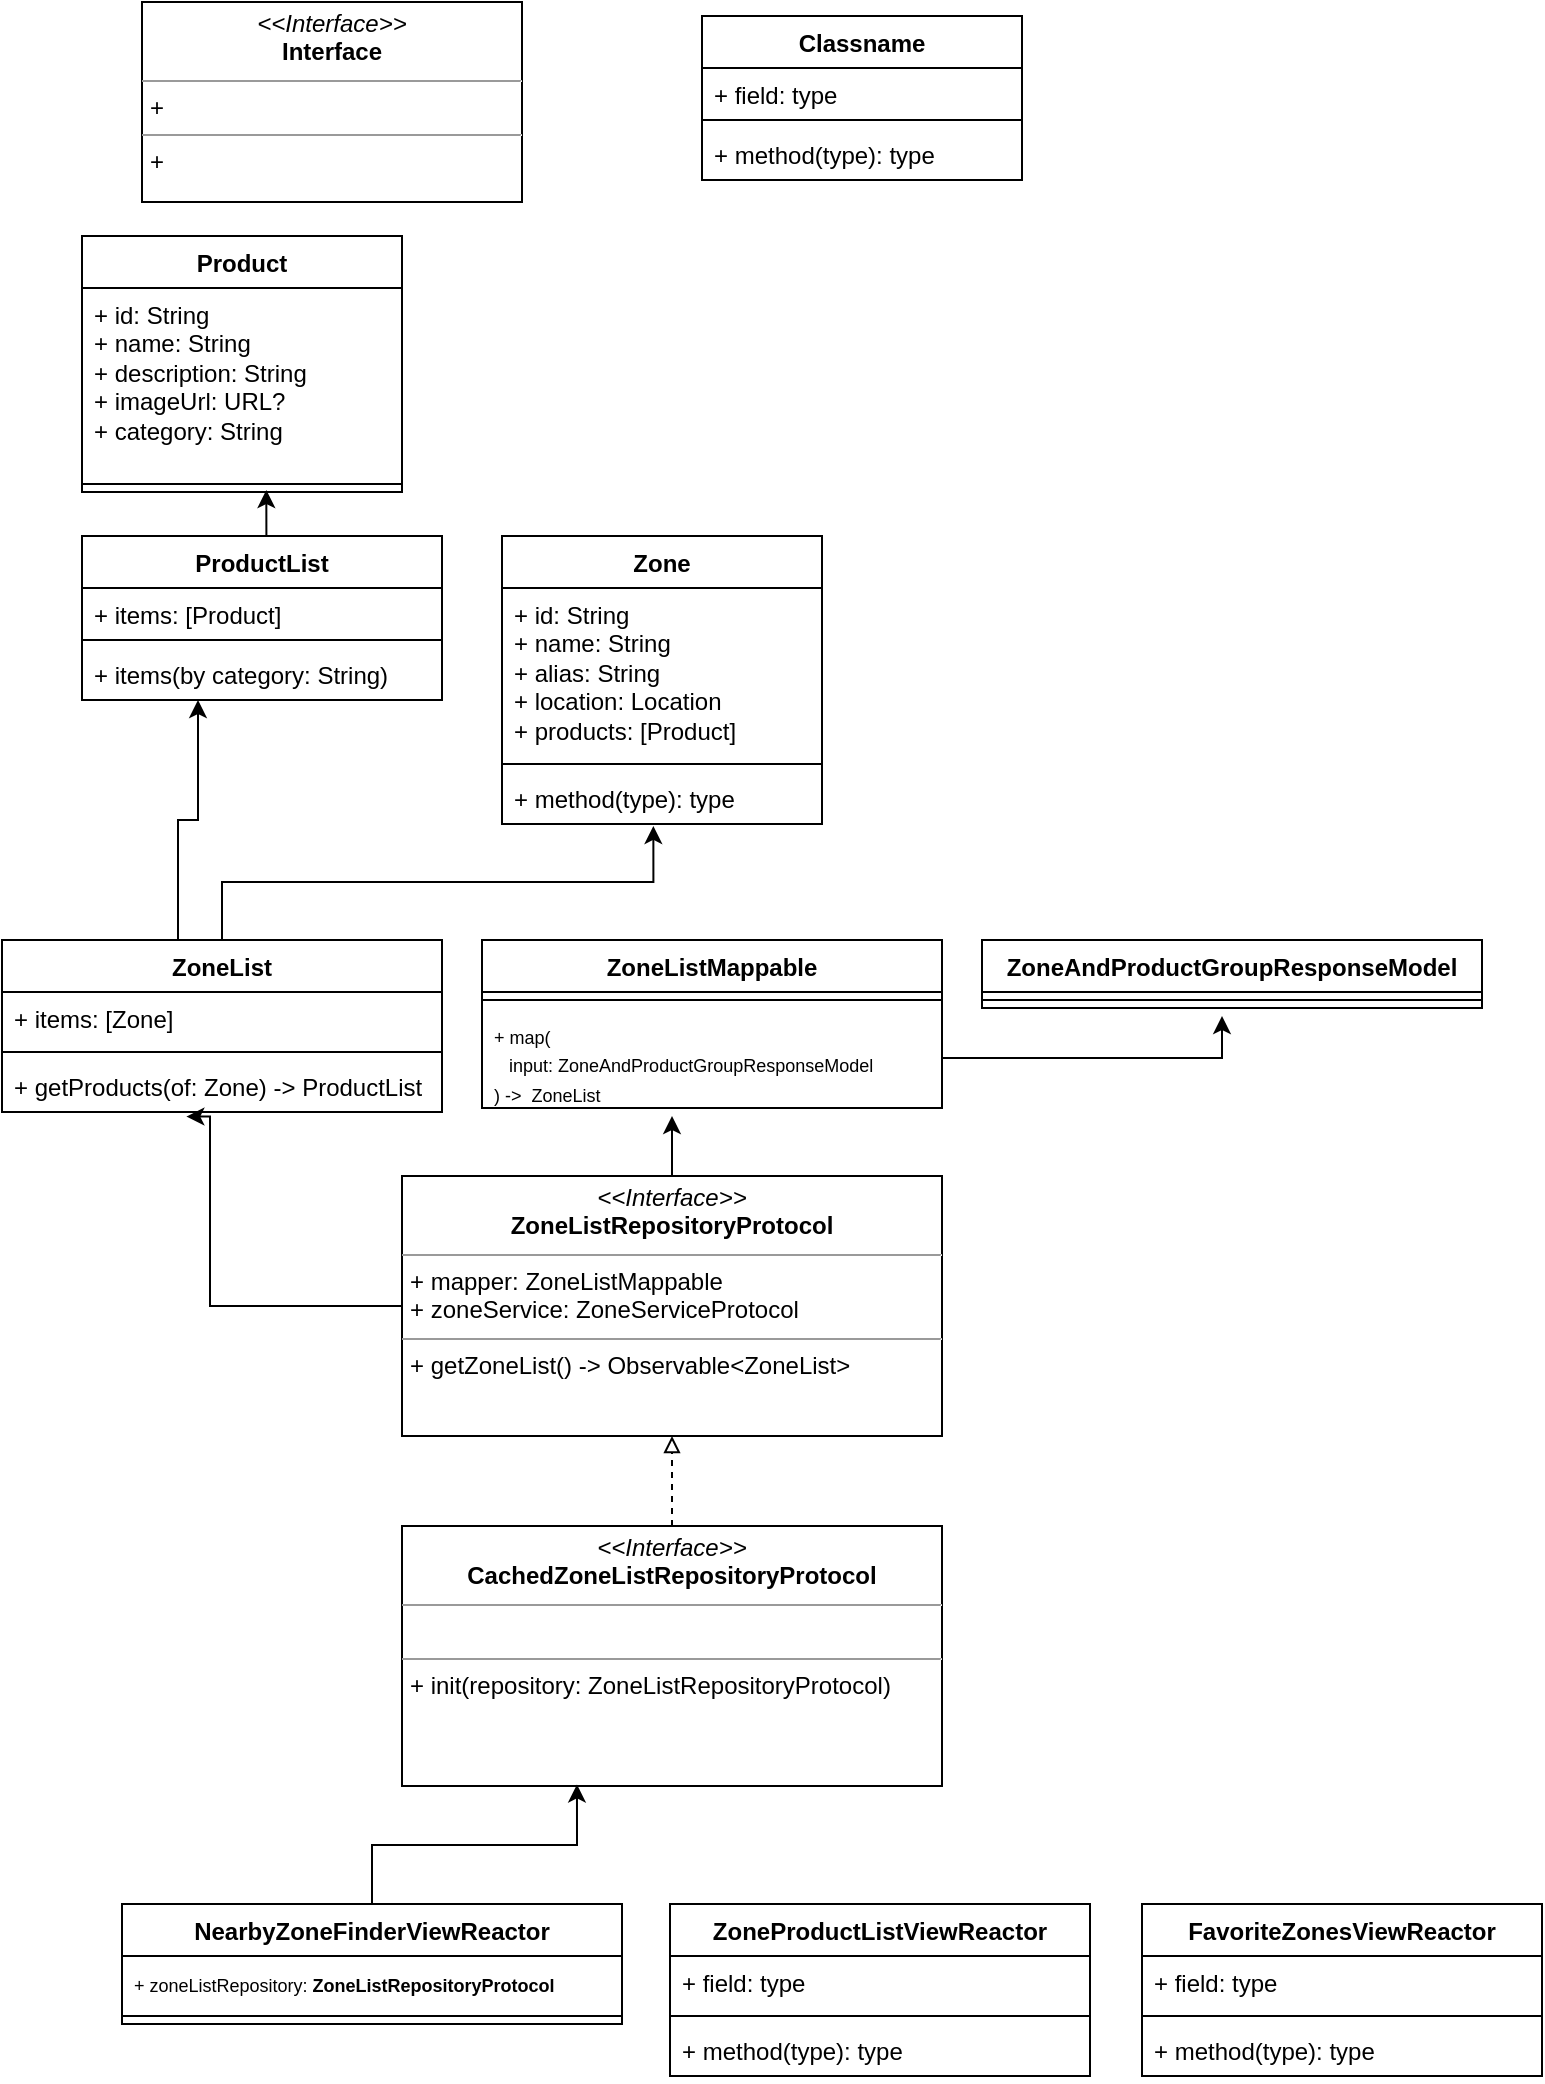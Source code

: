 <mxfile version="22.0.4" type="github">
  <diagram id="C5RBs43oDa-KdzZeNtuy" name="Class">
    <mxGraphModel dx="954" dy="1811" grid="1" gridSize="10" guides="1" tooltips="1" connect="1" arrows="1" fold="1" page="1" pageScale="1" pageWidth="827" pageHeight="1169" math="0" shadow="0">
      <root>
        <mxCell id="WIyWlLk6GJQsqaUBKTNV-0" />
        <mxCell id="WIyWlLk6GJQsqaUBKTNV-1" parent="WIyWlLk6GJQsqaUBKTNV-0" />
        <mxCell id="mL3Gv7UYM2EhH2xch4jW-1" value="&lt;p style=&quot;margin:0px;margin-top:4px;text-align:center;&quot;&gt;&lt;i&gt;&amp;lt;&amp;lt;Interface&amp;gt;&amp;gt;&lt;/i&gt;&lt;br&gt;&lt;b&gt;Interface&lt;/b&gt;&lt;/p&gt;&lt;hr size=&quot;1&quot;&gt;&lt;p style=&quot;margin:0px;margin-left:4px;&quot;&gt;+&amp;nbsp;&lt;br&gt;&lt;/p&gt;&lt;hr size=&quot;1&quot;&gt;&lt;p style=&quot;margin:0px;margin-left:4px;&quot;&gt;+&amp;nbsp;&lt;br&gt;&lt;/p&gt;" style="verticalAlign=top;align=left;overflow=fill;fontSize=12;fontFamily=Helvetica;html=1;whiteSpace=wrap;" parent="WIyWlLk6GJQsqaUBKTNV-1" vertex="1">
          <mxGeometry x="100" y="-307" width="190" height="100" as="geometry" />
        </mxCell>
        <mxCell id="mL3Gv7UYM2EhH2xch4jW-2" value="Classname" style="swimlane;fontStyle=1;align=center;verticalAlign=top;childLayout=stackLayout;horizontal=1;startSize=26;horizontalStack=0;resizeParent=1;resizeParentMax=0;resizeLast=0;collapsible=1;marginBottom=0;whiteSpace=wrap;html=1;" parent="WIyWlLk6GJQsqaUBKTNV-1" vertex="1">
          <mxGeometry x="380" y="-300" width="160" height="82" as="geometry" />
        </mxCell>
        <mxCell id="mL3Gv7UYM2EhH2xch4jW-3" value="+ field: type" style="text;strokeColor=none;fillColor=none;align=left;verticalAlign=top;spacingLeft=4;spacingRight=4;overflow=hidden;rotatable=0;points=[[0,0.5],[1,0.5]];portConstraint=eastwest;whiteSpace=wrap;html=1;" parent="mL3Gv7UYM2EhH2xch4jW-2" vertex="1">
          <mxGeometry y="26" width="160" height="22" as="geometry" />
        </mxCell>
        <mxCell id="mL3Gv7UYM2EhH2xch4jW-4" value="" style="line;strokeWidth=1;fillColor=none;align=left;verticalAlign=middle;spacingTop=-1;spacingLeft=3;spacingRight=3;rotatable=0;labelPosition=right;points=[];portConstraint=eastwest;strokeColor=inherit;" parent="mL3Gv7UYM2EhH2xch4jW-2" vertex="1">
          <mxGeometry y="48" width="160" height="8" as="geometry" />
        </mxCell>
        <mxCell id="mL3Gv7UYM2EhH2xch4jW-5" value="+ method(type): type" style="text;strokeColor=none;fillColor=none;align=left;verticalAlign=top;spacingLeft=4;spacingRight=4;overflow=hidden;rotatable=0;points=[[0,0.5],[1,0.5]];portConstraint=eastwest;whiteSpace=wrap;html=1;" parent="mL3Gv7UYM2EhH2xch4jW-2" vertex="1">
          <mxGeometry y="56" width="160" height="26" as="geometry" />
        </mxCell>
        <mxCell id="mL3Gv7UYM2EhH2xch4jW-6" value="NearbyZoneFinderViewReactor" style="swimlane;fontStyle=1;align=center;verticalAlign=top;childLayout=stackLayout;horizontal=1;startSize=26;horizontalStack=0;resizeParent=1;resizeParentMax=0;resizeLast=0;collapsible=1;marginBottom=0;whiteSpace=wrap;html=1;" parent="WIyWlLk6GJQsqaUBKTNV-1" vertex="1">
          <mxGeometry x="90" y="644" width="250" height="60" as="geometry" />
        </mxCell>
        <mxCell id="mL3Gv7UYM2EhH2xch4jW-7" value="&lt;font style=&quot;font-size: 9px;&quot;&gt;+ zoneListRepository:&amp;nbsp;&lt;b style=&quot;border-color: var(--border-color); text-align: center; font-size: 9px;&quot;&gt;ZoneListRepositoryProtocol&lt;/b&gt;&lt;/font&gt;" style="text;strokeColor=none;fillColor=none;align=left;verticalAlign=top;spacingLeft=4;spacingRight=4;overflow=hidden;rotatable=0;points=[[0,0.5],[1,0.5]];portConstraint=eastwest;whiteSpace=wrap;html=1;" parent="mL3Gv7UYM2EhH2xch4jW-6" vertex="1">
          <mxGeometry y="26" width="250" height="26" as="geometry" />
        </mxCell>
        <mxCell id="mL3Gv7UYM2EhH2xch4jW-8" value="" style="line;strokeWidth=1;fillColor=none;align=left;verticalAlign=middle;spacingTop=-1;spacingLeft=3;spacingRight=3;rotatable=0;labelPosition=right;points=[];portConstraint=eastwest;strokeColor=inherit;" parent="mL3Gv7UYM2EhH2xch4jW-6" vertex="1">
          <mxGeometry y="52" width="250" height="8" as="geometry" />
        </mxCell>
        <mxCell id="mL3Gv7UYM2EhH2xch4jW-10" value="ZoneProductListViewReactor" style="swimlane;fontStyle=1;align=center;verticalAlign=top;childLayout=stackLayout;horizontal=1;startSize=26;horizontalStack=0;resizeParent=1;resizeParentMax=0;resizeLast=0;collapsible=1;marginBottom=0;whiteSpace=wrap;html=1;" parent="WIyWlLk6GJQsqaUBKTNV-1" vertex="1">
          <mxGeometry x="364" y="644" width="210" height="86" as="geometry" />
        </mxCell>
        <mxCell id="mL3Gv7UYM2EhH2xch4jW-11" value="+ field: type" style="text;strokeColor=none;fillColor=none;align=left;verticalAlign=top;spacingLeft=4;spacingRight=4;overflow=hidden;rotatable=0;points=[[0,0.5],[1,0.5]];portConstraint=eastwest;whiteSpace=wrap;html=1;" parent="mL3Gv7UYM2EhH2xch4jW-10" vertex="1">
          <mxGeometry y="26" width="210" height="26" as="geometry" />
        </mxCell>
        <mxCell id="mL3Gv7UYM2EhH2xch4jW-12" value="" style="line;strokeWidth=1;fillColor=none;align=left;verticalAlign=middle;spacingTop=-1;spacingLeft=3;spacingRight=3;rotatable=0;labelPosition=right;points=[];portConstraint=eastwest;strokeColor=inherit;" parent="mL3Gv7UYM2EhH2xch4jW-10" vertex="1">
          <mxGeometry y="52" width="210" height="8" as="geometry" />
        </mxCell>
        <mxCell id="mL3Gv7UYM2EhH2xch4jW-13" value="+ method(type): type" style="text;strokeColor=none;fillColor=none;align=left;verticalAlign=top;spacingLeft=4;spacingRight=4;overflow=hidden;rotatable=0;points=[[0,0.5],[1,0.5]];portConstraint=eastwest;whiteSpace=wrap;html=1;" parent="mL3Gv7UYM2EhH2xch4jW-10" vertex="1">
          <mxGeometry y="60" width="210" height="26" as="geometry" />
        </mxCell>
        <mxCell id="mL3Gv7UYM2EhH2xch4jW-14" value="FavoriteZonesViewReactor" style="swimlane;fontStyle=1;align=center;verticalAlign=top;childLayout=stackLayout;horizontal=1;startSize=26;horizontalStack=0;resizeParent=1;resizeParentMax=0;resizeLast=0;collapsible=1;marginBottom=0;whiteSpace=wrap;html=1;" parent="WIyWlLk6GJQsqaUBKTNV-1" vertex="1">
          <mxGeometry x="600" y="644" width="200" height="86" as="geometry" />
        </mxCell>
        <mxCell id="mL3Gv7UYM2EhH2xch4jW-15" value="+ field: type" style="text;strokeColor=none;fillColor=none;align=left;verticalAlign=top;spacingLeft=4;spacingRight=4;overflow=hidden;rotatable=0;points=[[0,0.5],[1,0.5]];portConstraint=eastwest;whiteSpace=wrap;html=1;" parent="mL3Gv7UYM2EhH2xch4jW-14" vertex="1">
          <mxGeometry y="26" width="200" height="26" as="geometry" />
        </mxCell>
        <mxCell id="mL3Gv7UYM2EhH2xch4jW-16" value="" style="line;strokeWidth=1;fillColor=none;align=left;verticalAlign=middle;spacingTop=-1;spacingLeft=3;spacingRight=3;rotatable=0;labelPosition=right;points=[];portConstraint=eastwest;strokeColor=inherit;" parent="mL3Gv7UYM2EhH2xch4jW-14" vertex="1">
          <mxGeometry y="52" width="200" height="8" as="geometry" />
        </mxCell>
        <mxCell id="mL3Gv7UYM2EhH2xch4jW-17" value="+ method(type): type" style="text;strokeColor=none;fillColor=none;align=left;verticalAlign=top;spacingLeft=4;spacingRight=4;overflow=hidden;rotatable=0;points=[[0,0.5],[1,0.5]];portConstraint=eastwest;whiteSpace=wrap;html=1;" parent="mL3Gv7UYM2EhH2xch4jW-14" vertex="1">
          <mxGeometry y="60" width="200" height="26" as="geometry" />
        </mxCell>
        <mxCell id="mL3Gv7UYM2EhH2xch4jW-18" value="ZoneAndProductGroupResponseModel" style="swimlane;fontStyle=1;align=center;verticalAlign=top;childLayout=stackLayout;horizontal=1;startSize=26;horizontalStack=0;resizeParent=1;resizeParentMax=0;resizeLast=0;collapsible=1;marginBottom=0;whiteSpace=wrap;html=1;" parent="WIyWlLk6GJQsqaUBKTNV-1" vertex="1">
          <mxGeometry x="520" y="162" width="250" height="34" as="geometry" />
        </mxCell>
        <mxCell id="mL3Gv7UYM2EhH2xch4jW-20" value="" style="line;strokeWidth=1;fillColor=none;align=left;verticalAlign=middle;spacingTop=-1;spacingLeft=3;spacingRight=3;rotatable=0;labelPosition=right;points=[];portConstraint=eastwest;strokeColor=inherit;" parent="mL3Gv7UYM2EhH2xch4jW-18" vertex="1">
          <mxGeometry y="26" width="250" height="8" as="geometry" />
        </mxCell>
        <mxCell id="mL3Gv7UYM2EhH2xch4jW-37" style="edgeStyle=orthogonalEdgeStyle;rounded=0;orthogonalLoop=1;jettySize=auto;html=1;" parent="WIyWlLk6GJQsqaUBKTNV-1" source="mL3Gv7UYM2EhH2xch4jW-26" edge="1">
          <mxGeometry relative="1" as="geometry">
            <mxPoint x="365" y="250" as="targetPoint" />
          </mxGeometry>
        </mxCell>
        <mxCell id="mL3Gv7UYM2EhH2xch4jW-26" value="&lt;p style=&quot;margin:0px;margin-top:4px;text-align:center;&quot;&gt;&lt;i&gt;&amp;lt;&amp;lt;Interface&amp;gt;&amp;gt;&lt;/i&gt;&lt;br&gt;&lt;b&gt;ZoneListRepositoryProtocol&lt;/b&gt;&lt;/p&gt;&lt;hr size=&quot;1&quot;&gt;&lt;p style=&quot;margin:0px;margin-left:4px;&quot;&gt;+ mapper: ZoneListMappable&lt;/p&gt;&lt;p style=&quot;margin:0px;margin-left:4px;&quot;&gt;+ zoneService: ZoneServiceProtocol&lt;br&gt;&lt;/p&gt;&lt;hr size=&quot;1&quot;&gt;&lt;p style=&quot;margin:0px;margin-left:4px;&quot;&gt;+ getZoneList() -&amp;gt; Observable&amp;lt;ZoneList&amp;gt;&lt;br&gt;&lt;/p&gt;&lt;p style=&quot;margin:0px;margin-left:4px;&quot;&gt;&lt;br&gt;&lt;/p&gt;" style="verticalAlign=top;align=left;overflow=fill;fontSize=12;fontFamily=Helvetica;html=1;whiteSpace=wrap;" parent="WIyWlLk6GJQsqaUBKTNV-1" vertex="1">
          <mxGeometry x="230" y="280" width="270" height="130" as="geometry" />
        </mxCell>
        <mxCell id="mL3Gv7UYM2EhH2xch4jW-56" style="edgeStyle=orthogonalEdgeStyle;rounded=0;orthogonalLoop=1;jettySize=auto;html=1;" parent="WIyWlLk6GJQsqaUBKTNV-1" edge="1">
          <mxGeometry relative="1" as="geometry">
            <mxPoint x="128" y="42.0" as="targetPoint" />
            <mxPoint x="118" y="162.0" as="sourcePoint" />
            <Array as="points">
              <mxPoint x="118" y="102" />
              <mxPoint x="128" y="102" />
            </Array>
          </mxGeometry>
        </mxCell>
        <mxCell id="mL3Gv7UYM2EhH2xch4jW-27" value="ZoneList" style="swimlane;fontStyle=1;align=center;verticalAlign=top;childLayout=stackLayout;horizontal=1;startSize=26;horizontalStack=0;resizeParent=1;resizeParentMax=0;resizeLast=0;collapsible=1;marginBottom=0;whiteSpace=wrap;html=1;" parent="WIyWlLk6GJQsqaUBKTNV-1" vertex="1">
          <mxGeometry x="30" y="162" width="220" height="86" as="geometry" />
        </mxCell>
        <mxCell id="mL3Gv7UYM2EhH2xch4jW-28" value="+ items: [Zone]" style="text;strokeColor=none;fillColor=none;align=left;verticalAlign=top;spacingLeft=4;spacingRight=4;overflow=hidden;rotatable=0;points=[[0,0.5],[1,0.5]];portConstraint=eastwest;whiteSpace=wrap;html=1;" parent="mL3Gv7UYM2EhH2xch4jW-27" vertex="1">
          <mxGeometry y="26" width="220" height="26" as="geometry" />
        </mxCell>
        <mxCell id="mL3Gv7UYM2EhH2xch4jW-29" value="" style="line;strokeWidth=1;fillColor=none;align=left;verticalAlign=middle;spacingTop=-1;spacingLeft=3;spacingRight=3;rotatable=0;labelPosition=right;points=[];portConstraint=eastwest;strokeColor=inherit;" parent="mL3Gv7UYM2EhH2xch4jW-27" vertex="1">
          <mxGeometry y="52" width="220" height="8" as="geometry" />
        </mxCell>
        <mxCell id="mL3Gv7UYM2EhH2xch4jW-30" value="+ getProducts(of: Zone) -&amp;gt; ProductList" style="text;strokeColor=none;fillColor=none;align=left;verticalAlign=top;spacingLeft=4;spacingRight=4;overflow=hidden;rotatable=0;points=[[0,0.5],[1,0.5]];portConstraint=eastwest;whiteSpace=wrap;html=1;" parent="mL3Gv7UYM2EhH2xch4jW-27" vertex="1">
          <mxGeometry y="60" width="220" height="26" as="geometry" />
        </mxCell>
        <mxCell id="mL3Gv7UYM2EhH2xch4jW-33" value="ZoneListMappable" style="swimlane;fontStyle=1;align=center;verticalAlign=top;childLayout=stackLayout;horizontal=1;startSize=26;horizontalStack=0;resizeParent=1;resizeParentMax=0;resizeLast=0;collapsible=1;marginBottom=0;whiteSpace=wrap;html=1;" parent="WIyWlLk6GJQsqaUBKTNV-1" vertex="1">
          <mxGeometry x="270" y="162" width="230" height="84" as="geometry" />
        </mxCell>
        <mxCell id="mL3Gv7UYM2EhH2xch4jW-35" value="" style="line;strokeWidth=1;fillColor=none;align=left;verticalAlign=middle;spacingTop=-1;spacingLeft=3;spacingRight=3;rotatable=0;labelPosition=right;points=[];portConstraint=eastwest;strokeColor=inherit;" parent="mL3Gv7UYM2EhH2xch4jW-33" vertex="1">
          <mxGeometry y="26" width="230" height="8" as="geometry" />
        </mxCell>
        <mxCell id="mL3Gv7UYM2EhH2xch4jW-39" style="edgeStyle=orthogonalEdgeStyle;rounded=0;orthogonalLoop=1;jettySize=auto;html=1;" parent="mL3Gv7UYM2EhH2xch4jW-33" source="mL3Gv7UYM2EhH2xch4jW-36" edge="1">
          <mxGeometry relative="1" as="geometry">
            <mxPoint x="370" y="38" as="targetPoint" />
            <Array as="points">
              <mxPoint x="370" y="59" />
            </Array>
          </mxGeometry>
        </mxCell>
        <mxCell id="mL3Gv7UYM2EhH2xch4jW-36" value="&lt;font style=&quot;font-size: 9px;&quot;&gt;+ map(&lt;br&gt;&amp;nbsp; &amp;nbsp;input:&amp;nbsp;&lt;font style=&quot;font-size: 9px;&quot;&gt;ZoneAndProductGroupResponseModel&lt;/font&gt;&lt;br style=&quot;font-size: 9px;&quot;&gt;) -&amp;gt;&amp;nbsp; ZoneList&lt;/font&gt;" style="text;strokeColor=none;fillColor=none;align=left;verticalAlign=top;spacingLeft=4;spacingRight=4;overflow=hidden;rotatable=0;points=[[0,0.5],[1,0.5]];portConstraint=eastwest;whiteSpace=wrap;html=1;" parent="mL3Gv7UYM2EhH2xch4jW-33" vertex="1">
          <mxGeometry y="34" width="230" height="50" as="geometry" />
        </mxCell>
        <mxCell id="mL3Gv7UYM2EhH2xch4jW-38" style="edgeStyle=orthogonalEdgeStyle;rounded=0;orthogonalLoop=1;jettySize=auto;html=1;entryX=0.419;entryY=1.088;entryDx=0;entryDy=0;entryPerimeter=0;exitX=0;exitY=0.5;exitDx=0;exitDy=0;" parent="WIyWlLk6GJQsqaUBKTNV-1" source="mL3Gv7UYM2EhH2xch4jW-26" target="mL3Gv7UYM2EhH2xch4jW-30" edge="1">
          <mxGeometry relative="1" as="geometry">
            <Array as="points">
              <mxPoint x="134" y="345" />
            </Array>
          </mxGeometry>
        </mxCell>
        <mxCell id="mL3Gv7UYM2EhH2xch4jW-41" value="Product" style="swimlane;fontStyle=1;align=center;verticalAlign=top;childLayout=stackLayout;horizontal=1;startSize=26;horizontalStack=0;resizeParent=1;resizeParentMax=0;resizeLast=0;collapsible=1;marginBottom=0;whiteSpace=wrap;html=1;" parent="WIyWlLk6GJQsqaUBKTNV-1" vertex="1">
          <mxGeometry x="70" y="-190" width="160" height="128" as="geometry" />
        </mxCell>
        <mxCell id="mL3Gv7UYM2EhH2xch4jW-42" value="+ id: String&lt;br style=&quot;border-color: var(--border-color);&quot;&gt;+ name: String&lt;br&gt;+ description: String&lt;br&gt;+&amp;nbsp;imageUrl: URL?&lt;br&gt;+ category: String" style="text;strokeColor=none;fillColor=none;align=left;verticalAlign=top;spacingLeft=4;spacingRight=4;overflow=hidden;rotatable=0;points=[[0,0.5],[1,0.5]];portConstraint=eastwest;whiteSpace=wrap;html=1;" parent="mL3Gv7UYM2EhH2xch4jW-41" vertex="1">
          <mxGeometry y="26" width="160" height="94" as="geometry" />
        </mxCell>
        <mxCell id="mL3Gv7UYM2EhH2xch4jW-43" value="" style="line;strokeWidth=1;fillColor=none;align=left;verticalAlign=middle;spacingTop=-1;spacingLeft=3;spacingRight=3;rotatable=0;labelPosition=right;points=[];portConstraint=eastwest;strokeColor=inherit;" parent="mL3Gv7UYM2EhH2xch4jW-41" vertex="1">
          <mxGeometry y="120" width="160" height="8" as="geometry" />
        </mxCell>
        <mxCell id="mL3Gv7UYM2EhH2xch4jW-46" value="Zone" style="swimlane;fontStyle=1;align=center;verticalAlign=top;childLayout=stackLayout;horizontal=1;startSize=26;horizontalStack=0;resizeParent=1;resizeParentMax=0;resizeLast=0;collapsible=1;marginBottom=0;whiteSpace=wrap;html=1;" parent="WIyWlLk6GJQsqaUBKTNV-1" vertex="1">
          <mxGeometry x="280" y="-40" width="160" height="144" as="geometry" />
        </mxCell>
        <mxCell id="mL3Gv7UYM2EhH2xch4jW-47" value="+ id: String&lt;br&gt;+ name: String&lt;br&gt;+ alias: String&lt;br&gt;+ location: Location&lt;br&gt;+ products: [Product]" style="text;strokeColor=none;fillColor=none;align=left;verticalAlign=top;spacingLeft=4;spacingRight=4;overflow=hidden;rotatable=0;points=[[0,0.5],[1,0.5]];portConstraint=eastwest;whiteSpace=wrap;html=1;" parent="mL3Gv7UYM2EhH2xch4jW-46" vertex="1">
          <mxGeometry y="26" width="160" height="84" as="geometry" />
        </mxCell>
        <mxCell id="mL3Gv7UYM2EhH2xch4jW-48" value="" style="line;strokeWidth=1;fillColor=none;align=left;verticalAlign=middle;spacingTop=-1;spacingLeft=3;spacingRight=3;rotatable=0;labelPosition=right;points=[];portConstraint=eastwest;strokeColor=inherit;" parent="mL3Gv7UYM2EhH2xch4jW-46" vertex="1">
          <mxGeometry y="110" width="160" height="8" as="geometry" />
        </mxCell>
        <mxCell id="mL3Gv7UYM2EhH2xch4jW-49" value="+ method(type): type" style="text;strokeColor=none;fillColor=none;align=left;verticalAlign=top;spacingLeft=4;spacingRight=4;overflow=hidden;rotatable=0;points=[[0,0.5],[1,0.5]];portConstraint=eastwest;whiteSpace=wrap;html=1;" parent="mL3Gv7UYM2EhH2xch4jW-46" vertex="1">
          <mxGeometry y="118" width="160" height="26" as="geometry" />
        </mxCell>
        <mxCell id="mL3Gv7UYM2EhH2xch4jW-50" style="edgeStyle=orthogonalEdgeStyle;rounded=0;orthogonalLoop=1;jettySize=auto;html=1;entryX=0.473;entryY=1.038;entryDx=0;entryDy=0;entryPerimeter=0;" parent="WIyWlLk6GJQsqaUBKTNV-1" source="mL3Gv7UYM2EhH2xch4jW-27" target="mL3Gv7UYM2EhH2xch4jW-49" edge="1">
          <mxGeometry relative="1" as="geometry" />
        </mxCell>
        <mxCell id="mL3Gv7UYM2EhH2xch4jW-52" value="ProductList" style="swimlane;fontStyle=1;align=center;verticalAlign=top;childLayout=stackLayout;horizontal=1;startSize=26;horizontalStack=0;resizeParent=1;resizeParentMax=0;resizeLast=0;collapsible=1;marginBottom=0;whiteSpace=wrap;html=1;" parent="WIyWlLk6GJQsqaUBKTNV-1" vertex="1">
          <mxGeometry x="70" y="-40" width="180" height="82" as="geometry" />
        </mxCell>
        <mxCell id="mL3Gv7UYM2EhH2xch4jW-53" value="+ items: [Product]" style="text;strokeColor=none;fillColor=none;align=left;verticalAlign=top;spacingLeft=4;spacingRight=4;overflow=hidden;rotatable=0;points=[[0,0.5],[1,0.5]];portConstraint=eastwest;whiteSpace=wrap;html=1;" parent="mL3Gv7UYM2EhH2xch4jW-52" vertex="1">
          <mxGeometry y="26" width="180" height="22" as="geometry" />
        </mxCell>
        <mxCell id="mL3Gv7UYM2EhH2xch4jW-54" value="" style="line;strokeWidth=1;fillColor=none;align=left;verticalAlign=middle;spacingTop=-1;spacingLeft=3;spacingRight=3;rotatable=0;labelPosition=right;points=[];portConstraint=eastwest;strokeColor=inherit;" parent="mL3Gv7UYM2EhH2xch4jW-52" vertex="1">
          <mxGeometry y="48" width="180" height="8" as="geometry" />
        </mxCell>
        <mxCell id="mL3Gv7UYM2EhH2xch4jW-55" value="+ items(by category: String)&amp;nbsp;" style="text;strokeColor=none;fillColor=none;align=left;verticalAlign=top;spacingLeft=4;spacingRight=4;overflow=hidden;rotatable=0;points=[[0,0.5],[1,0.5]];portConstraint=eastwest;whiteSpace=wrap;html=1;" parent="mL3Gv7UYM2EhH2xch4jW-52" vertex="1">
          <mxGeometry y="56" width="180" height="26" as="geometry" />
        </mxCell>
        <mxCell id="mL3Gv7UYM2EhH2xch4jW-57" style="edgeStyle=orthogonalEdgeStyle;rounded=0;orthogonalLoop=1;jettySize=auto;html=1;exitX=0.5;exitY=0;exitDx=0;exitDy=0;entryX=0.576;entryY=0.875;entryDx=0;entryDy=0;entryPerimeter=0;" parent="WIyWlLk6GJQsqaUBKTNV-1" source="mL3Gv7UYM2EhH2xch4jW-52" target="mL3Gv7UYM2EhH2xch4jW-43" edge="1">
          <mxGeometry relative="1" as="geometry" />
        </mxCell>
        <mxCell id="mL3Gv7UYM2EhH2xch4jW-59" style="edgeStyle=orthogonalEdgeStyle;rounded=0;orthogonalLoop=1;jettySize=auto;html=1;entryX=0.5;entryY=1;entryDx=0;entryDy=0;dashed=1;endArrow=block;endFill=0;" parent="WIyWlLk6GJQsqaUBKTNV-1" source="mL3Gv7UYM2EhH2xch4jW-58" target="mL3Gv7UYM2EhH2xch4jW-26" edge="1">
          <mxGeometry relative="1" as="geometry" />
        </mxCell>
        <mxCell id="mL3Gv7UYM2EhH2xch4jW-58" value="&lt;p style=&quot;margin:0px;margin-top:4px;text-align:center;&quot;&gt;&lt;i&gt;&amp;lt;&amp;lt;Interface&amp;gt;&amp;gt;&lt;/i&gt;&lt;br&gt;&lt;b&gt;CachedZoneListRepositoryProtocol&lt;/b&gt;&lt;/p&gt;&lt;hr size=&quot;1&quot;&gt;&lt;p style=&quot;margin:0px;margin-left:4px;&quot;&gt;&lt;br&gt;&lt;/p&gt;&lt;hr size=&quot;1&quot;&gt;&lt;p style=&quot;margin:0px;margin-left:4px;&quot;&gt;+ init(repository: ZoneListRepositoryProtocol)&lt;br&gt;&lt;/p&gt;&lt;p style=&quot;margin:0px;margin-left:4px;&quot;&gt;&lt;br&gt;&lt;/p&gt;" style="verticalAlign=top;align=left;overflow=fill;fontSize=12;fontFamily=Helvetica;html=1;whiteSpace=wrap;" parent="WIyWlLk6GJQsqaUBKTNV-1" vertex="1">
          <mxGeometry x="230" y="455" width="270" height="130" as="geometry" />
        </mxCell>
        <mxCell id="mL3Gv7UYM2EhH2xch4jW-60" style="edgeStyle=orthogonalEdgeStyle;rounded=0;orthogonalLoop=1;jettySize=auto;html=1;entryX=0.324;entryY=0.994;entryDx=0;entryDy=0;entryPerimeter=0;" parent="WIyWlLk6GJQsqaUBKTNV-1" source="mL3Gv7UYM2EhH2xch4jW-6" target="mL3Gv7UYM2EhH2xch4jW-58" edge="1">
          <mxGeometry relative="1" as="geometry" />
        </mxCell>
      </root>
    </mxGraphModel>
  </diagram>
</mxfile>
